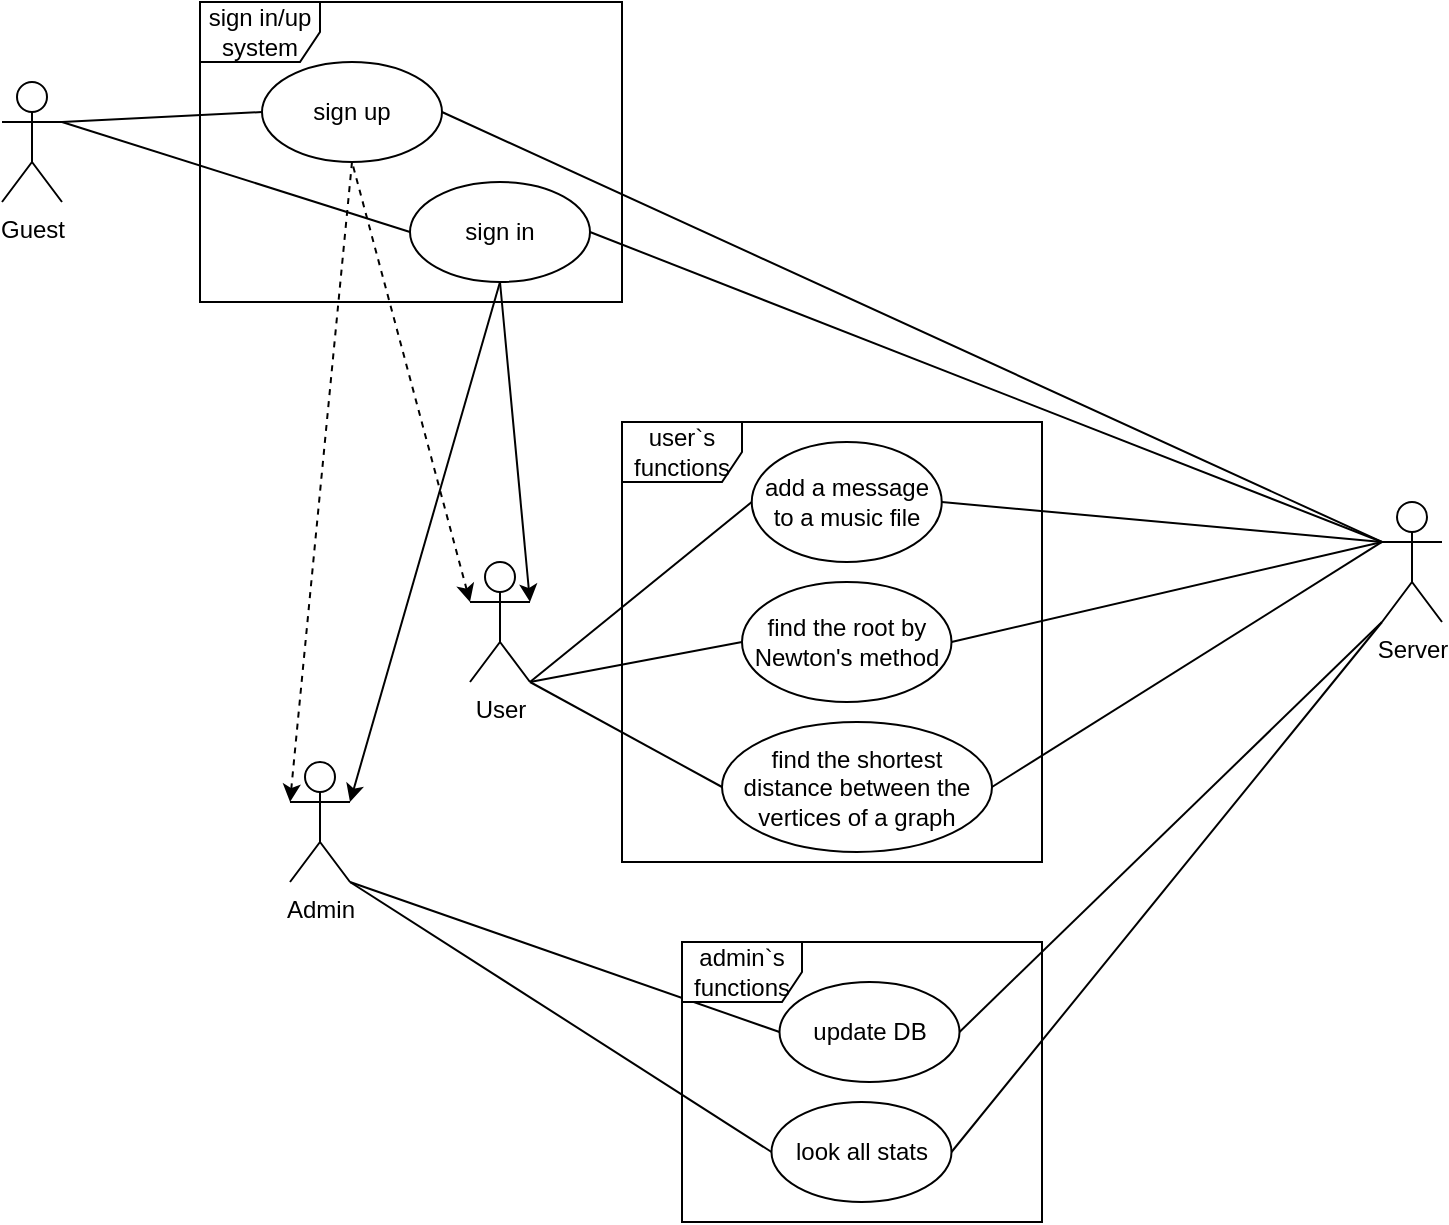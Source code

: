 <mxfile version="24.0.0" type="github">
  <diagram name="Страница — 1" id="Y_MSueDvMAxtepzq8LtV">
    <mxGraphModel dx="1179" dy="676" grid="1" gridSize="10" guides="1" tooltips="1" connect="1" arrows="1" fold="1" page="1" pageScale="1" pageWidth="827" pageHeight="1169" math="0" shadow="0">
      <root>
        <mxCell id="0" />
        <mxCell id="1" parent="0" />
        <mxCell id="NAd22-JIo6woVSlLRPpV-1" value="Guest" style="shape=umlActor;verticalLabelPosition=bottom;verticalAlign=top;html=1;outlineConnect=0;" parent="1" vertex="1">
          <mxGeometry x="60" y="130" width="30" height="60" as="geometry" />
        </mxCell>
        <mxCell id="NAd22-JIo6woVSlLRPpV-2" value="User" style="shape=umlActor;verticalLabelPosition=bottom;verticalAlign=top;html=1;outlineConnect=0;" parent="1" vertex="1">
          <mxGeometry x="294" y="370" width="30" height="60" as="geometry" />
        </mxCell>
        <mxCell id="NAd22-JIo6woVSlLRPpV-3" value="Admin" style="shape=umlActor;verticalLabelPosition=bottom;verticalAlign=top;html=1;outlineConnect=0;" parent="1" vertex="1">
          <mxGeometry x="204" y="470" width="30" height="60" as="geometry" />
        </mxCell>
        <mxCell id="NAd22-JIo6woVSlLRPpV-7" value="sign in" style="ellipse;whiteSpace=wrap;html=1;" parent="1" vertex="1">
          <mxGeometry x="264" y="180" width="90" height="50" as="geometry" />
        </mxCell>
        <mxCell id="NAd22-JIo6woVSlLRPpV-8" value="sign up" style="ellipse;whiteSpace=wrap;html=1;" parent="1" vertex="1">
          <mxGeometry x="190" y="120" width="90" height="50" as="geometry" />
        </mxCell>
        <mxCell id="NAd22-JIo6woVSlLRPpV-9" value="Server" style="shape=umlActor;verticalLabelPosition=bottom;verticalAlign=top;html=1;outlineConnect=0;" parent="1" vertex="1">
          <mxGeometry x="750" y="340" width="30" height="60" as="geometry" />
        </mxCell>
        <mxCell id="NAd22-JIo6woVSlLRPpV-10" value="" style="endArrow=none;html=1;rounded=0;exitX=1;exitY=0.333;exitDx=0;exitDy=0;exitPerimeter=0;entryX=0;entryY=0.5;entryDx=0;entryDy=0;" parent="1" source="NAd22-JIo6woVSlLRPpV-1" target="NAd22-JIo6woVSlLRPpV-8" edge="1">
          <mxGeometry width="50" height="50" relative="1" as="geometry">
            <mxPoint x="300" y="140" as="sourcePoint" />
            <mxPoint x="350" y="90" as="targetPoint" />
          </mxGeometry>
        </mxCell>
        <mxCell id="NAd22-JIo6woVSlLRPpV-11" value="" style="endArrow=none;html=1;rounded=0;exitX=1;exitY=0.333;exitDx=0;exitDy=0;exitPerimeter=0;entryX=0;entryY=0.5;entryDx=0;entryDy=0;" parent="1" source="NAd22-JIo6woVSlLRPpV-1" target="NAd22-JIo6woVSlLRPpV-7" edge="1">
          <mxGeometry width="50" height="50" relative="1" as="geometry">
            <mxPoint x="260" y="190" as="sourcePoint" />
            <mxPoint x="400" y="145" as="targetPoint" />
          </mxGeometry>
        </mxCell>
        <mxCell id="NAd22-JIo6woVSlLRPpV-12" value="" style="endArrow=none;html=1;rounded=0;exitX=1;exitY=0.5;exitDx=0;exitDy=0;entryX=0;entryY=0.333;entryDx=0;entryDy=0;entryPerimeter=0;" parent="1" source="NAd22-JIo6woVSlLRPpV-8" target="NAd22-JIo6woVSlLRPpV-9" edge="1">
          <mxGeometry width="50" height="50" relative="1" as="geometry">
            <mxPoint x="500" y="115" as="sourcePoint" />
            <mxPoint x="640" y="70" as="targetPoint" />
          </mxGeometry>
        </mxCell>
        <mxCell id="NAd22-JIo6woVSlLRPpV-13" value="" style="endArrow=none;html=1;rounded=0;exitX=1;exitY=0.5;exitDx=0;exitDy=0;entryX=0;entryY=0.333;entryDx=0;entryDy=0;entryPerimeter=0;" parent="1" source="NAd22-JIo6woVSlLRPpV-7" target="NAd22-JIo6woVSlLRPpV-9" edge="1">
          <mxGeometry width="50" height="50" relative="1" as="geometry">
            <mxPoint x="290" y="180" as="sourcePoint" />
            <mxPoint x="430" y="135" as="targetPoint" />
          </mxGeometry>
        </mxCell>
        <mxCell id="NAd22-JIo6woVSlLRPpV-18" value="add a message to a music file" style="ellipse;whiteSpace=wrap;html=1;" parent="1" vertex="1">
          <mxGeometry x="434.87" y="310" width="95" height="60" as="geometry" />
        </mxCell>
        <mxCell id="NAd22-JIo6woVSlLRPpV-19" value="find the shortest distance between the vertices of a graph" style="ellipse;whiteSpace=wrap;html=1;" parent="1" vertex="1">
          <mxGeometry x="420" y="450" width="135" height="65" as="geometry" />
        </mxCell>
        <mxCell id="NAd22-JIo6woVSlLRPpV-20" value="" style="endArrow=none;html=1;rounded=0;exitX=1;exitY=1;exitDx=0;exitDy=0;exitPerimeter=0;entryX=0;entryY=0.5;entryDx=0;entryDy=0;endFill=0;" parent="1" source="NAd22-JIo6woVSlLRPpV-2" target="NAd22-JIo6woVSlLRPpV-18" edge="1">
          <mxGeometry width="50" height="50" relative="1" as="geometry">
            <mxPoint x="160" y="315" as="sourcePoint" />
            <mxPoint x="210" y="265" as="targetPoint" />
          </mxGeometry>
        </mxCell>
        <mxCell id="NAd22-JIo6woVSlLRPpV-21" value="" style="endArrow=none;html=1;rounded=0;exitX=1;exitY=1;exitDx=0;exitDy=0;exitPerimeter=0;entryX=0;entryY=0.5;entryDx=0;entryDy=0;" parent="1" source="NAd22-JIo6woVSlLRPpV-2" target="NAd22-JIo6woVSlLRPpV-19" edge="1">
          <mxGeometry width="50" height="50" relative="1" as="geometry">
            <mxPoint x="170" y="345" as="sourcePoint" />
            <mxPoint x="220" y="295" as="targetPoint" />
          </mxGeometry>
        </mxCell>
        <mxCell id="NAd22-JIo6woVSlLRPpV-26" value="" style="endArrow=none;html=1;rounded=0;entryX=1;entryY=0.5;entryDx=0;entryDy=0;exitX=0;exitY=0.333;exitDx=0;exitDy=0;exitPerimeter=0;" parent="1" source="NAd22-JIo6woVSlLRPpV-9" target="NAd22-JIo6woVSlLRPpV-19" edge="1">
          <mxGeometry width="50" height="50" relative="1" as="geometry">
            <mxPoint x="700" y="340" as="sourcePoint" />
            <mxPoint x="540" y="485" as="targetPoint" />
          </mxGeometry>
        </mxCell>
        <mxCell id="NAd22-JIo6woVSlLRPpV-27" value="update DB" style="ellipse;whiteSpace=wrap;html=1;" parent="1" vertex="1">
          <mxGeometry x="448.75" y="580" width="90" height="50" as="geometry" />
        </mxCell>
        <mxCell id="NAd22-JIo6woVSlLRPpV-30" value="" style="endArrow=none;html=1;rounded=0;exitX=1;exitY=1;exitDx=0;exitDy=0;exitPerimeter=0;entryX=0;entryY=0.5;entryDx=0;entryDy=0;" parent="1" source="NAd22-JIo6woVSlLRPpV-3" target="NAd22-JIo6woVSlLRPpV-27" edge="1">
          <mxGeometry width="50" height="50" relative="1" as="geometry">
            <mxPoint x="294.75" y="710" as="sourcePoint" />
            <mxPoint x="344.75" y="660" as="targetPoint" />
          </mxGeometry>
        </mxCell>
        <mxCell id="NAd22-JIo6woVSlLRPpV-32" value="" style="endArrow=none;html=1;rounded=0;entryX=1;entryY=0.5;entryDx=0;entryDy=0;exitX=0;exitY=1;exitDx=0;exitDy=0;exitPerimeter=0;" parent="1" source="NAd22-JIo6woVSlLRPpV-9" target="NAd22-JIo6woVSlLRPpV-27" edge="1">
          <mxGeometry width="50" height="50" relative="1" as="geometry">
            <mxPoint x="720" y="330" as="sourcePoint" />
            <mxPoint x="730" y="550" as="targetPoint" />
          </mxGeometry>
        </mxCell>
        <mxCell id="NAd22-JIo6woVSlLRPpV-33" value="look all stats" style="ellipse;whiteSpace=wrap;html=1;" parent="1" vertex="1">
          <mxGeometry x="444.75" y="640" width="90" height="50" as="geometry" />
        </mxCell>
        <mxCell id="NAd22-JIo6woVSlLRPpV-34" value="" style="endArrow=none;html=1;rounded=0;exitX=1;exitY=1;exitDx=0;exitDy=0;exitPerimeter=0;entryX=0;entryY=0.5;entryDx=0;entryDy=0;startArrow=none;startFill=0;endFill=0;" parent="1" source="NAd22-JIo6woVSlLRPpV-3" target="NAd22-JIo6woVSlLRPpV-33" edge="1">
          <mxGeometry width="50" height="50" relative="1" as="geometry">
            <mxPoint x="294.75" y="640" as="sourcePoint" />
            <mxPoint x="394.75" y="635" as="targetPoint" />
          </mxGeometry>
        </mxCell>
        <mxCell id="NAd22-JIo6woVSlLRPpV-36" value="" style="endArrow=none;html=1;rounded=0;exitX=1;exitY=0.5;exitDx=0;exitDy=0;entryX=0;entryY=1;entryDx=0;entryDy=0;entryPerimeter=0;startArrow=none;startFill=0;" parent="1" source="NAd22-JIo6woVSlLRPpV-33" target="NAd22-JIo6woVSlLRPpV-9" edge="1">
          <mxGeometry width="50" height="50" relative="1" as="geometry">
            <mxPoint x="570" y="690" as="sourcePoint" />
            <mxPoint x="735.25" y="365" as="targetPoint" />
          </mxGeometry>
        </mxCell>
        <mxCell id="xoTfcCaX8LSDZ_gg_ZAu-1" value="sign in/up system" style="shape=umlFrame;whiteSpace=wrap;html=1;pointerEvents=0;" parent="1" vertex="1">
          <mxGeometry x="159" y="90" width="211" height="150" as="geometry" />
        </mxCell>
        <mxCell id="xoTfcCaX8LSDZ_gg_ZAu-3" value="user`s functions" style="shape=umlFrame;whiteSpace=wrap;html=1;pointerEvents=0;" parent="1" vertex="1">
          <mxGeometry x="370" y="300" width="210" height="220" as="geometry" />
        </mxCell>
        <mxCell id="xoTfcCaX8LSDZ_gg_ZAu-5" value="admin`s functions" style="shape=umlFrame;whiteSpace=wrap;html=1;pointerEvents=0;" parent="1" vertex="1">
          <mxGeometry x="400" y="560" width="180" height="140" as="geometry" />
        </mxCell>
        <mxCell id="xoTfcCaX8LSDZ_gg_ZAu-6" value="find the root by Newton&#39;s method" style="ellipse;whiteSpace=wrap;html=1;" parent="1" vertex="1">
          <mxGeometry x="430" y="380" width="104.75" height="60" as="geometry" />
        </mxCell>
        <mxCell id="xoTfcCaX8LSDZ_gg_ZAu-7" value="" style="endArrow=none;html=1;rounded=0;entryX=1;entryY=1;entryDx=0;entryDy=0;entryPerimeter=0;exitX=0;exitY=0.5;exitDx=0;exitDy=0;" parent="1" source="xoTfcCaX8LSDZ_gg_ZAu-6" target="NAd22-JIo6woVSlLRPpV-2" edge="1">
          <mxGeometry width="50" height="50" relative="1" as="geometry">
            <mxPoint x="224.75" y="480" as="sourcePoint" />
            <mxPoint x="274.75" y="430" as="targetPoint" />
          </mxGeometry>
        </mxCell>
        <mxCell id="xoTfcCaX8LSDZ_gg_ZAu-8" value="" style="endArrow=none;html=1;rounded=0;entryX=1;entryY=0.5;entryDx=0;entryDy=0;exitX=0;exitY=0.333;exitDx=0;exitDy=0;exitPerimeter=0;" parent="1" source="NAd22-JIo6woVSlLRPpV-9" target="xoTfcCaX8LSDZ_gg_ZAu-6" edge="1">
          <mxGeometry width="50" height="50" relative="1" as="geometry">
            <mxPoint x="867" y="480" as="sourcePoint" />
            <mxPoint x="642" y="445" as="targetPoint" />
          </mxGeometry>
        </mxCell>
        <mxCell id="xoTfcCaX8LSDZ_gg_ZAu-12" value="" style="endArrow=none;dashed=1;html=1;rounded=0;entryX=0.5;entryY=1;entryDx=0;entryDy=0;exitX=0;exitY=0.333;exitDx=0;exitDy=0;exitPerimeter=0;startArrow=classic;startFill=1;" parent="1" source="NAd22-JIo6woVSlLRPpV-3" target="NAd22-JIo6woVSlLRPpV-8" edge="1">
          <mxGeometry width="50" height="50" relative="1" as="geometry">
            <mxPoint x="170" y="420" as="sourcePoint" />
            <mxPoint x="220" y="370" as="targetPoint" />
          </mxGeometry>
        </mxCell>
        <mxCell id="xoTfcCaX8LSDZ_gg_ZAu-14" value="" style="endArrow=none;dashed=1;html=1;rounded=0;entryX=0.5;entryY=1;entryDx=0;entryDy=0;exitX=0;exitY=0.333;exitDx=0;exitDy=0;exitPerimeter=0;startArrow=classic;startFill=1;" parent="1" source="NAd22-JIo6woVSlLRPpV-2" target="NAd22-JIo6woVSlLRPpV-8" edge="1">
          <mxGeometry width="50" height="50" relative="1" as="geometry">
            <mxPoint x="130" y="585" as="sourcePoint" />
            <mxPoint x="375" y="140" as="targetPoint" />
          </mxGeometry>
        </mxCell>
        <mxCell id="dUkZkbzh-Rxikhl5S8kX-8" value="" style="endArrow=classic;html=1;rounded=0;entryX=1;entryY=0.333;entryDx=0;entryDy=0;entryPerimeter=0;exitX=0.5;exitY=1;exitDx=0;exitDy=0;" parent="1" source="NAd22-JIo6woVSlLRPpV-7" target="NAd22-JIo6woVSlLRPpV-2" edge="1">
          <mxGeometry width="50" height="50" relative="1" as="geometry">
            <mxPoint x="274" y="360" as="sourcePoint" />
            <mxPoint x="324" y="310" as="targetPoint" />
          </mxGeometry>
        </mxCell>
        <mxCell id="dUkZkbzh-Rxikhl5S8kX-9" value="" style="endArrow=classic;html=1;rounded=0;entryX=1;entryY=0.333;entryDx=0;entryDy=0;entryPerimeter=0;exitX=0.5;exitY=1;exitDx=0;exitDy=0;" parent="1" source="NAd22-JIo6woVSlLRPpV-7" target="NAd22-JIo6woVSlLRPpV-3" edge="1">
          <mxGeometry width="50" height="50" relative="1" as="geometry">
            <mxPoint x="379" y="250" as="sourcePoint" />
            <mxPoint x="228" y="450" as="targetPoint" />
          </mxGeometry>
        </mxCell>
        <mxCell id="AQQFpJjiQgTNMJ0AGVZp-3" value="" style="endArrow=none;html=1;rounded=0;exitX=0;exitY=0.333;exitDx=0;exitDy=0;exitPerimeter=0;entryX=1;entryY=0.5;entryDx=0;entryDy=0;endFill=0;" edge="1" parent="1" source="NAd22-JIo6woVSlLRPpV-9" target="NAd22-JIo6woVSlLRPpV-18">
          <mxGeometry width="50" height="50" relative="1" as="geometry">
            <mxPoint x="334" y="440" as="sourcePoint" />
            <mxPoint x="445" y="350" as="targetPoint" />
          </mxGeometry>
        </mxCell>
      </root>
    </mxGraphModel>
  </diagram>
</mxfile>
